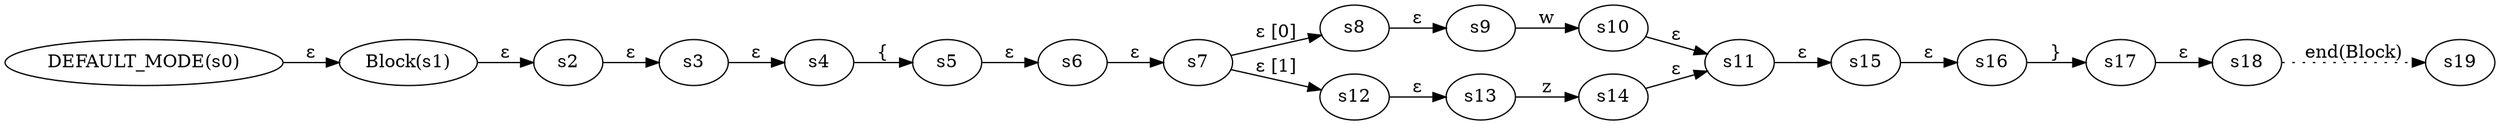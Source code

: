 digraph ATN {
  rankdir=LR;

  "DEFAULT_MODE(s0)" -> "Block(s1)" [label=ε]
  "Block(s1)" -> s2 [label=ε]
  s2 -> s3 [label=ε]
  s3 -> s4 [label=ε]
  s4 -> s5 [label="{"]
  s5 -> s6 [label=ε]
  s6 -> s7 [label=ε]
  s7 -> s8 [label="ε [0]"]
  s8 -> s9 [label=ε]
  s9 -> s10 [label=w]
  s10 -> s11 [label=ε]
  s11 -> s15 [label=ε]
  s15 -> s16 [label=ε]
  s16 -> s17 [label="}"]
  s17 -> s18 [label=ε]
  s18 -> s19 [label="end(Block)", style=dotted]
  s7 -> s12 [label="ε [1]"]
  s12 -> s13 [label=ε]
  s13 -> s14 [label=z]
  s14 -> s11 [label=ε]
}